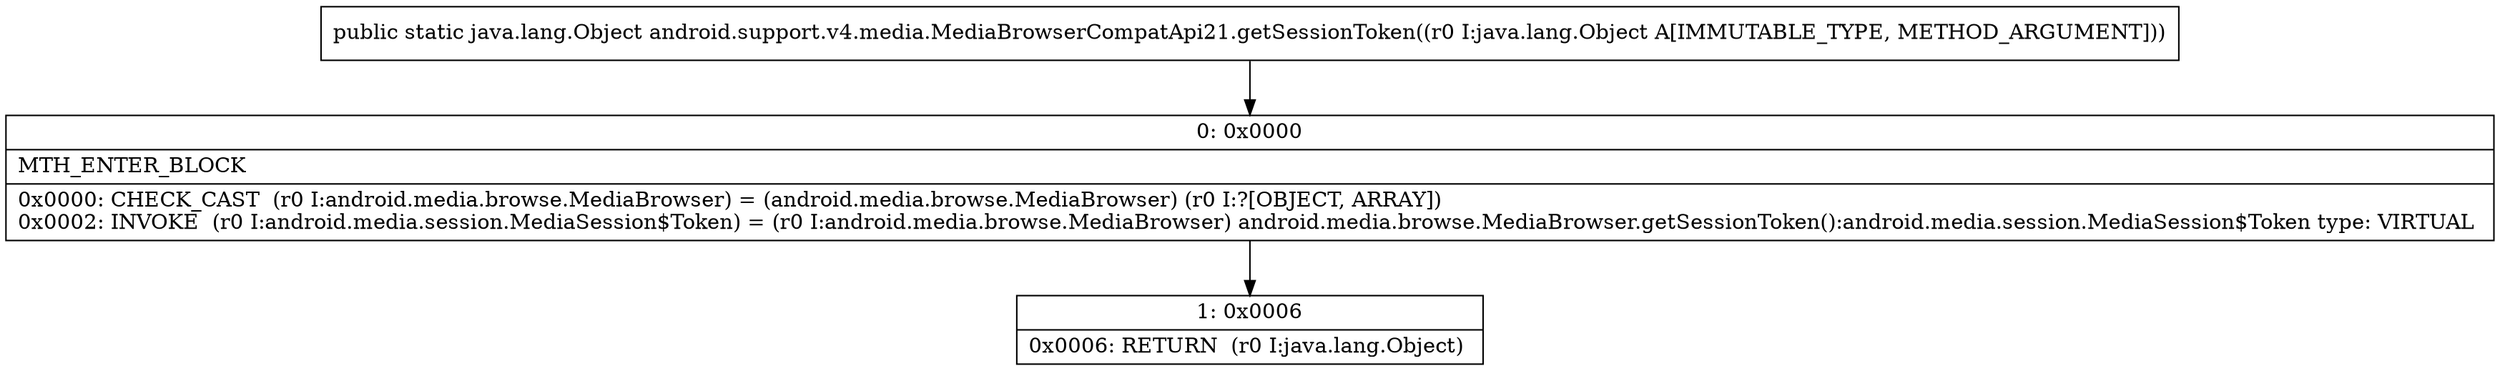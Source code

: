 digraph "CFG forandroid.support.v4.media.MediaBrowserCompatApi21.getSessionToken(Ljava\/lang\/Object;)Ljava\/lang\/Object;" {
Node_0 [shape=record,label="{0\:\ 0x0000|MTH_ENTER_BLOCK\l|0x0000: CHECK_CAST  (r0 I:android.media.browse.MediaBrowser) = (android.media.browse.MediaBrowser) (r0 I:?[OBJECT, ARRAY]) \l0x0002: INVOKE  (r0 I:android.media.session.MediaSession$Token) = (r0 I:android.media.browse.MediaBrowser) android.media.browse.MediaBrowser.getSessionToken():android.media.session.MediaSession$Token type: VIRTUAL \l}"];
Node_1 [shape=record,label="{1\:\ 0x0006|0x0006: RETURN  (r0 I:java.lang.Object) \l}"];
MethodNode[shape=record,label="{public static java.lang.Object android.support.v4.media.MediaBrowserCompatApi21.getSessionToken((r0 I:java.lang.Object A[IMMUTABLE_TYPE, METHOD_ARGUMENT])) }"];
MethodNode -> Node_0;
Node_0 -> Node_1;
}

